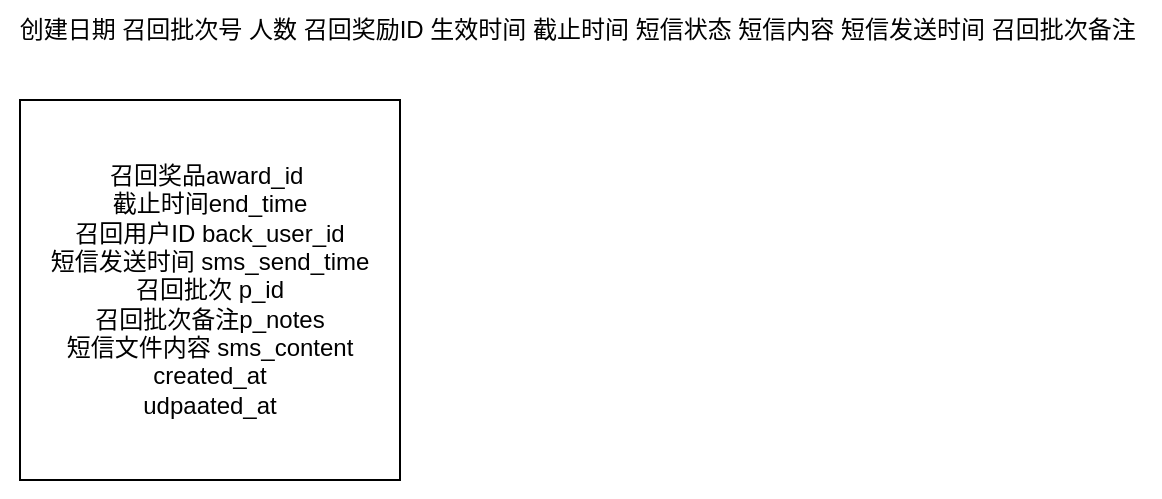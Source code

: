 <mxfile version="21.3.3" type="github">
  <diagram name="第 1 页" id="x3-1WD0VrlCuzrHKrEJD">
    <mxGraphModel dx="1266" dy="600" grid="1" gridSize="10" guides="1" tooltips="1" connect="1" arrows="1" fold="1" page="1" pageScale="1" pageWidth="827" pageHeight="1169" math="0" shadow="0">
      <root>
        <mxCell id="0" />
        <mxCell id="1" parent="0" />
        <mxCell id="vHHQLd1p7jeEhkGz5pND-26" value="创建日期 召回批次号 人数 召回奖励ID 生效时间 截止时间 短信状态 短信内容 短信发送时间 召回批次备注&amp;nbsp;" style="text;html=1;align=center;verticalAlign=middle;resizable=0;points=[];autosize=1;strokeColor=none;fillColor=none;" vertex="1" parent="1">
          <mxGeometry x="140" y="120" width="580" height="30" as="geometry" />
        </mxCell>
        <mxCell id="vHHQLd1p7jeEhkGz5pND-27" value="召回奖品award_id&amp;nbsp;&lt;br&gt;截止时间end_time&lt;br&gt;召回用户ID back_user_id&lt;br&gt;短信发送时间 sms_send_time&lt;br&gt;召回批次 p_id&lt;br&gt;召回批次备注p_notes&lt;br&gt;短信文件内容 sms_content&lt;br&gt;created_at&lt;br&gt;udpaated_at" style="whiteSpace=wrap;html=1;aspect=fixed;" vertex="1" parent="1">
          <mxGeometry x="150" y="170" width="190" height="190" as="geometry" />
        </mxCell>
        <mxCell id="vHHQLd1p7jeEhkGz5pND-28" style="edgeStyle=orthogonalEdgeStyle;rounded=0;orthogonalLoop=1;jettySize=auto;html=1;exitX=0.5;exitY=1;exitDx=0;exitDy=0;" edge="1" parent="1" source="vHHQLd1p7jeEhkGz5pND-27" target="vHHQLd1p7jeEhkGz5pND-27">
          <mxGeometry relative="1" as="geometry" />
        </mxCell>
      </root>
    </mxGraphModel>
  </diagram>
</mxfile>
